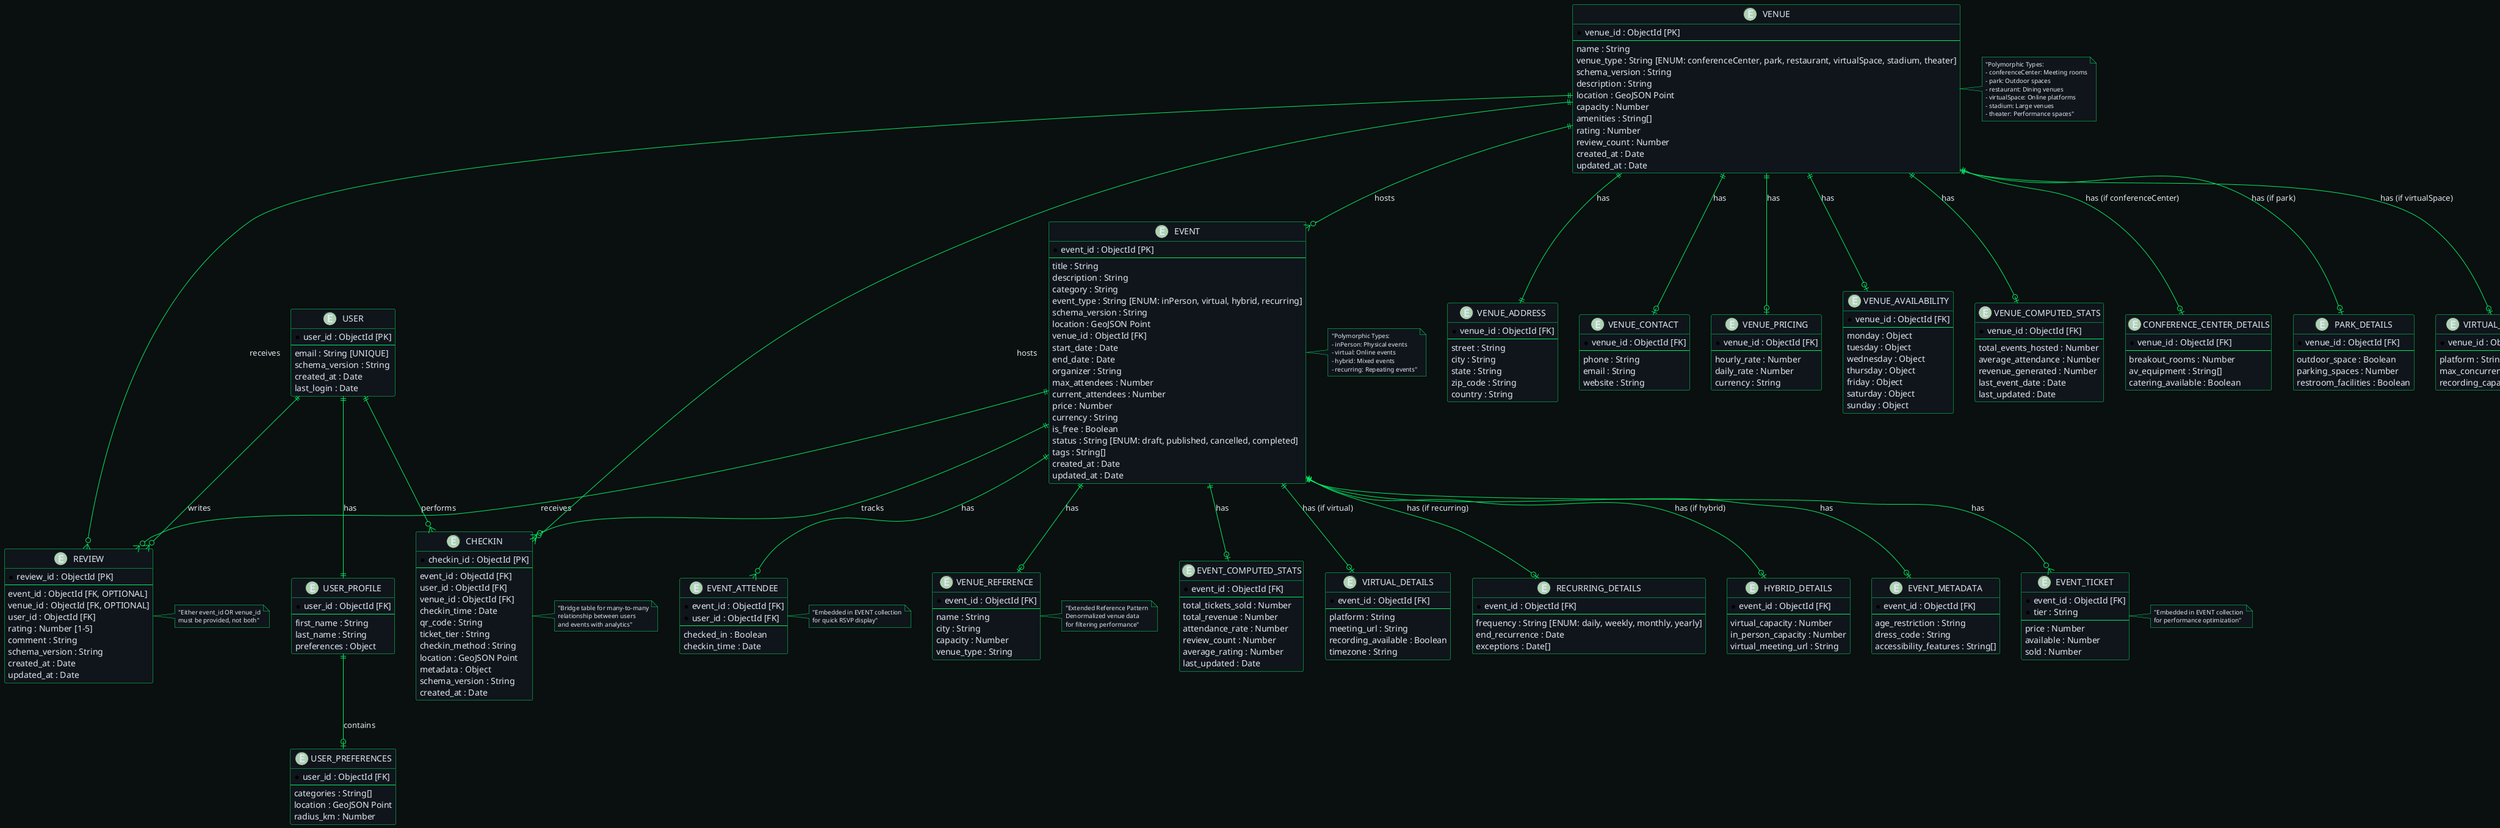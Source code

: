 @startuml EventSphere_ER_Diagram

!define MDB_GREEN #00ED64
!define MDB_FOREST #00684A
!define MDB_EVERGREEN #023430
!define MDB_SLATE #001E2B
!define MDB_ACCENT #00ED64
!define BACKGROUND_DARK #0a0f0f
!define CARD_DARK #0f151b
!define TEXT_LIGHT #e2e8f0
!define TEXT_MUTED #cbd5e1

skinparam backgroundColor BACKGROUND_DARK
skinparam entity {
    BackgroundColor CARD_DARK
    BorderColor MDB_ACCENT
    FontColor TEXT_LIGHT
    FontSize 12
    FontStyle bold
}
skinparam ArrowColor MDB_ACCENT
skinparam ClassAttributeFontColor TEXT_LIGHT
skinparam defaultFontColor TEXT_LIGHT
skinparam rectangle {
    BackgroundColor CARD_DARK
    BorderColor MDB_ACCENT
    FontColor TEXT_LIGHT
}
skinparam class {
    BackgroundColor CARD_DARK
    BorderColor MDB_ACCENT
    FontColor TEXT_LIGHT
}
skinparam component {
    BackgroundColor CARD_DARK
    BorderColor MDB_ACCENT
    FontColor TEXT_LIGHT
}
skinparam relationship {
    Color MDB_ACCENT
    FontColor MDB_ACCENT
    FontSize 10
    FontStyle bold
}
skinparam attribute {
    BackgroundColor MDB_SLATE
    BorderColor MDB_FOREST
    FontColor TEXT_MUTED
    FontSize 10
}
skinparam note {
    BackgroundColor CARD_DARK
    BorderColor MDB_ACCENT
    FontColor TEXT_LIGHT
    FontSize 10
}

' Main Collections (Primary Entities)
entity "USER" as user {
    * user_id : ObjectId [PK]
    --
    email : String [UNIQUE]
    schema_version : String
    created_at : Date
    last_login : Date
}

entity "EVENT" as event {
    * event_id : ObjectId [PK]
    --
    title : String
    description : String
    category : String
    event_type : String [ENUM: inPerson, virtual, hybrid, recurring]
    schema_version : String
    location : GeoJSON Point
    venue_id : ObjectId [FK]
    start_date : Date
    end_date : Date
    organizer : String
    max_attendees : Number
    current_attendees : Number
    price : Number
    currency : String
    is_free : Boolean
    status : String [ENUM: draft, published, cancelled, completed]
    tags : String[]
    created_at : Date
    updated_at : Date
}

entity "VENUE" as venue {
    * venue_id : ObjectId [PK]
    --
    name : String
    venue_type : String [ENUM: conferenceCenter, park, restaurant, virtualSpace, stadium, theater]
    schema_version : String
    description : String
    location : GeoJSON Point
    capacity : Number
    amenities : String[]
    rating : Number
    review_count : Number
    created_at : Date
    updated_at : Date
}

entity "REVIEW" as review {
    * review_id : ObjectId [PK]
    --
    event_id : ObjectId [FK, OPTIONAL]
    venue_id : ObjectId [FK, OPTIONAL]
    user_id : ObjectId [FK]
    rating : Number [1-5]
    comment : String
    schema_version : String
    created_at : Date
    updated_at : Date
}

entity "CHECKIN" as checkin {
    * checkin_id : ObjectId [PK]
    --
    event_id : ObjectId [FK]
    user_id : ObjectId [FK]
    venue_id : ObjectId [FK]
    checkin_time : Date
    qr_code : String
    ticket_tier : String
    checkin_method : String
    location : GeoJSON Point
    metadata : Object
    schema_version : String
    created_at : Date
}

' Embedded Subdocuments (Internal Entities)
entity "USER_PROFILE" as user_profile {
    * user_id : ObjectId [FK]
    --
    first_name : String
    last_name : String
    preferences : Object
}

entity "USER_PREFERENCES" as user_preferences {
    * user_id : ObjectId [FK]
    --
    categories : String[]
    location : GeoJSON Point
    radius_km : Number
}

entity "EVENT_TICKET" as event_ticket {
    * event_id : ObjectId [FK]
    * tier : String
    --
    price : Number
    available : Number
    sold : Number
}

entity "EVENT_ATTENDEE" as event_attendee {
    * event_id : ObjectId [FK]
    * user_id : ObjectId [FK]
    --
    checked_in : Boolean
    checkin_time : Date
}

entity "EVENT_COMPUTED_STATS" as event_stats {
    * event_id : ObjectId [FK]
    --
    total_tickets_sold : Number
    total_revenue : Number
    attendance_rate : Number
    review_count : Number
    average_rating : Number
    last_updated : Date
}

entity "VENUE_ADDRESS" as venue_address {
    * venue_id : ObjectId [FK]
    --
    street : String
    city : String
    state : String
    zip_code : String
    country : String
}

entity "VENUE_CONTACT" as venue_contact {
    * venue_id : ObjectId [FK]
    --
    phone : String
    email : String
    website : String
}

entity "VENUE_PRICING" as venue_pricing {
    * venue_id : ObjectId [FK]
    --
    hourly_rate : Number
    daily_rate : Number
    currency : String
}

entity "VENUE_AVAILABILITY" as venue_availability {
    * venue_id : ObjectId [FK]
    --
    monday : Object
    tuesday : Object
    wednesday : Object
    thursday : Object
    friday : Object
    saturday : Object
    sunday : Object
}

entity "VENUE_COMPUTED_STATS" as venue_stats {
    * venue_id : ObjectId [FK]
    --
    total_events_hosted : Number
    average_attendance : Number
    revenue_generated : Number
    last_event_date : Date
    last_updated : Date
}

' Polymorphic Type-Specific Entities
entity "VIRTUAL_DETAILS" as virtual_details {
    * event_id : ObjectId [FK]
    --
    platform : String
    meeting_url : String
    recording_available : Boolean
    timezone : String
}

entity "RECURRING_DETAILS" as recurring_details {
    * event_id : ObjectId [FK]
    --
    frequency : String [ENUM: daily, weekly, monthly, yearly]
    end_recurrence : Date
    exceptions : Date[]
}

entity "HYBRID_DETAILS" as hybrid_details {
    * event_id : ObjectId [FK]
    --
    virtual_capacity : Number
    in_person_capacity : Number
    virtual_meeting_url : String
}

entity "EVENT_METADATA" as event_metadata {
    * event_id : ObjectId [FK]
    --
    age_restriction : String
    dress_code : String
    accessibility_features : String[]
}

entity "CONFERENCE_CENTER_DETAILS" as conf_center_details {
    * venue_id : ObjectId [FK]
    --
    breakout_rooms : Number
    av_equipment : String[]
    catering_available : Boolean
}

entity "PARK_DETAILS" as park_details {
    * venue_id : ObjectId [FK]
    --
    outdoor_space : Boolean
    parking_spaces : Number
    restroom_facilities : Boolean
}

entity "VIRTUAL_SPACE_DETAILS" as virtual_space_details {
    * venue_id : ObjectId [FK]
    --
    platform : String
    max_concurrent_users : Number
    recording_capability : Boolean
}

' Extended Reference Pattern
entity "VENUE_REFERENCE" as venue_reference {
    * event_id : ObjectId [FK]
    --
    name : String
    city : String
    capacity : Number
    venue_type : String
}

' Main Collection Relationships
user ||--o{ review : "writes"
event ||--o{ review : "receives"
venue ||--o{ review : "receives"

user ||--o{ checkin : "performs"
event ||--o{ checkin : "tracks"
venue ||--o{ checkin : "hosts"

venue ||--o{ event : "hosts"

' Embedded Document Relationships
user ||--|| user_profile : "has"
user_profile ||--o| user_preferences : "contains"

event ||--o{ event_ticket : "has"
event ||--o{ event_attendee : "has"
event ||--o| event_stats : "has"
event ||--o| virtual_details : "has (if virtual)"
event ||--o| recurring_details : "has (if recurring)"
event ||--o| hybrid_details : "has (if hybrid)"
event ||--o| event_metadata : "has"
event ||--o| venue_reference : "has"

venue ||--|| venue_address : "has"
venue ||--o| venue_contact : "has"
venue ||--o| venue_pricing : "has"
venue ||--o| venue_availability : "has"
venue ||--o| venue_stats : "has"
venue ||--o| conf_center_details : "has (if conferenceCenter)"
venue ||--o| park_details : "has (if park)"
venue ||--o| virtual_space_details : "has (if virtualSpace)"

' Notes explaining design decisions
note right of event : "Polymorphic Types:\n- inPerson: Physical events\n- virtual: Online events\n- hybrid: Mixed events\n- recurring: Repeating events"

note right of venue : "Polymorphic Types:\n- conferenceCenter: Meeting rooms\n- park: Outdoor spaces\n- restaurant: Dining venues\n- virtualSpace: Online platforms\n- stadium: Large venues\n- theater: Performance spaces"

note right of review : "Either event_id OR venue_id\nmust be provided, not both"

note right of checkin : "Bridge table for many-to-many\nrelationship between users\nand events with analytics"

note right of event_ticket : "Embedded in EVENT collection\nfor performance optimization"

note right of event_attendee : "Embedded in EVENT collection\nfor quick RSVP display"

note right of venue_reference : "Extended Reference Pattern\nDenormalized venue data\nfor filtering performance"

@enduml